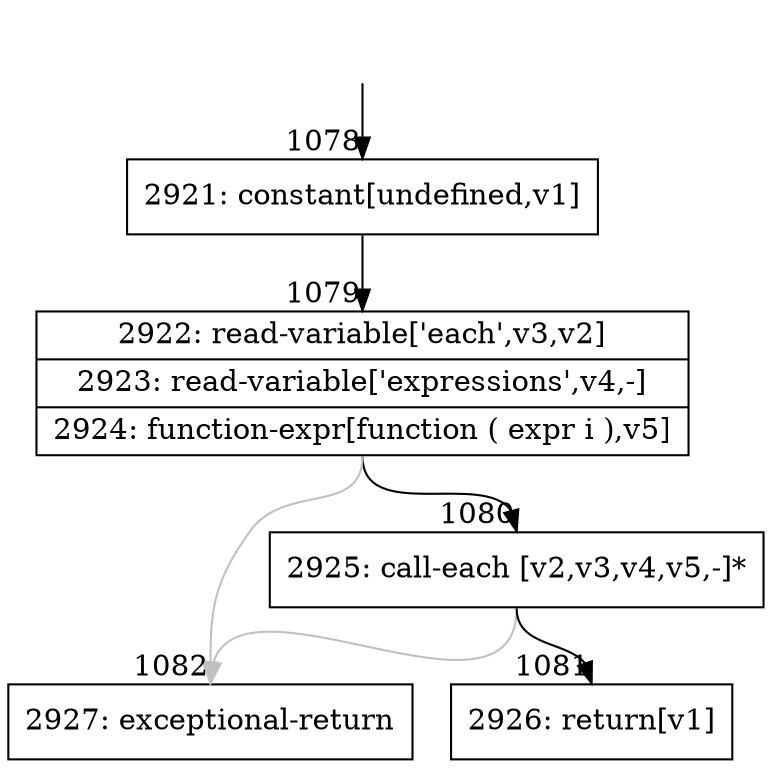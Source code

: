 digraph {
rankdir="TD"
BB_entry77[shape=none,label=""];
BB_entry77 -> BB1078 [tailport=s, headport=n, headlabel="    1078"]
BB1078 [shape=record label="{2921: constant[undefined,v1]}" ] 
BB1078 -> BB1079 [tailport=s, headport=n, headlabel="      1079"]
BB1079 [shape=record label="{2922: read-variable['each',v3,v2]|2923: read-variable['expressions',v4,-]|2924: function-expr[function ( expr i ),v5]}" ] 
BB1079 -> BB1080 [tailport=s, headport=n, headlabel="      1080"]
BB1079 -> BB1082 [tailport=s, headport=n, color=gray, headlabel="      1082"]
BB1080 [shape=record label="{2925: call-each [v2,v3,v4,v5,-]*}" ] 
BB1080 -> BB1081 [tailport=s, headport=n, headlabel="      1081"]
BB1080 -> BB1082 [tailport=s, headport=n, color=gray]
BB1081 [shape=record label="{2926: return[v1]}" ] 
BB1082 [shape=record label="{2927: exceptional-return}" ] 
//#$~ 942
}
